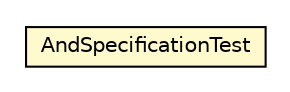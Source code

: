 #!/usr/local/bin/dot
#
# Class diagram 
# Generated by UMLGraph version R5_6_6-8-g8d7759 (http://www.umlgraph.org/)
#

digraph G {
	edge [fontname="Helvetica",fontsize=10,labelfontname="Helvetica",labelfontsize=10];
	node [fontname="Helvetica",fontsize=10,shape=plaintext];
	nodesep=0.25;
	ranksep=0.5;
	// org.dayatang.domain.specification.AndSpecificationTest
	c920 [label=<<table title="org.dayatang.domain.specification.AndSpecificationTest" border="0" cellborder="1" cellspacing="0" cellpadding="2" port="p" bgcolor="lemonChiffon" href="./AndSpecificationTest.html">
		<tr><td><table border="0" cellspacing="0" cellpadding="1">
<tr><td align="center" balign="center"> AndSpecificationTest </td></tr>
		</table></td></tr>
		</table>>, URL="./AndSpecificationTest.html", fontname="Helvetica", fontcolor="black", fontsize=10.0];
}

